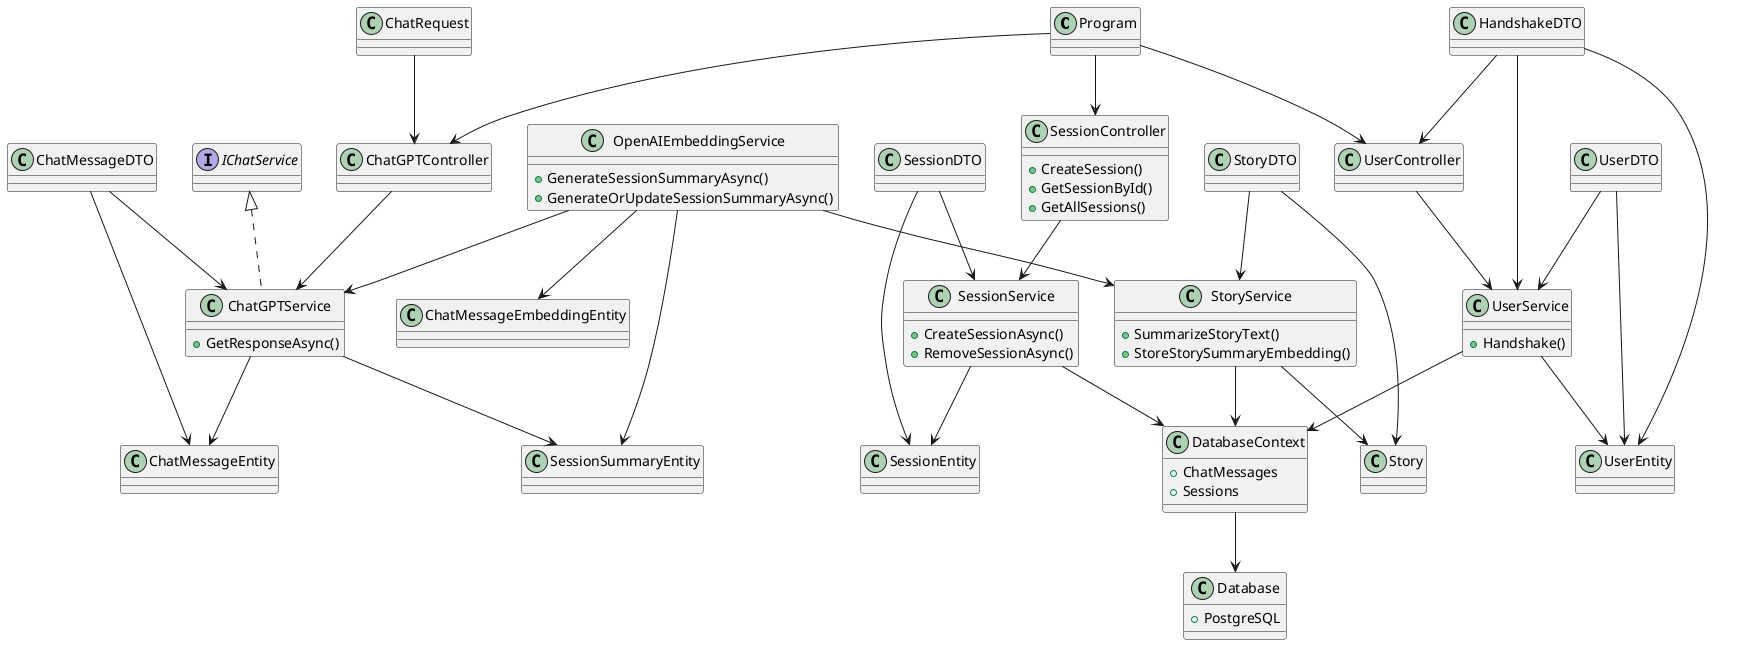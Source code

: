 ﻿@startuml

' Define Controllers at the top
class Program
class ChatGPTController
class SessionController {
    +CreateSession()
    +GetSessionById()
    +GetAllSessions()
}
class UserController

' Define DAO (Database Access Layer)
class DatabaseContext {
    +ChatMessages
    +Sessions
}


' Define Interface
interface IChatService

' Define Models - DTOs (Data Transfer Objects)
class ChatMessageDTO
class HandshakeDTO
class SessionDTO
class StoryDTO
class UserDTO

' Define Models - Entities (Database Models)
class ChatMessageEmbeddingEntity
class ChatMessageEntity
class SessionEntity
class SessionSummaryEntity
class Story
class UserEntity

' Define Services (Business Logic Layer)
class ChatGPTService {
    +GetResponseAsync()
}
class OpenAIEmbeddingService {
    +GenerateSessionSummaryAsync()
    +GenerateOrUpdateSessionSummaryAsync()
}
class SessionService {
    +CreateSessionAsync()
    +RemoveSessionAsync()
}
class StoryService {
    +SummarizeStoryText()
    +StoreStorySummaryEmbedding()
}
class UserService {
    +Handshake()
}

' Define Database at the bottom
class Database {
    +PostgreSQL 
}

' Interface Implementation (Service Dependencies)
IChatService <|.. ChatGPTService


' Relationships between Controllers and Services
Program --> ChatGPTController
Program --> SessionController
Program --> UserController

ChatGPTController --> ChatGPTService
SessionController --> SessionService
UserController --> UserService

' Relationships between Services and DAO
SessionService --> DatabaseContext
StoryService --> DatabaseContext
UserService --> DatabaseContext
OpenAIEmbeddingService --> ChatGPTService
OpenAIEmbeddingService --> StoryService

DatabaseContext --> Database

' DTOs to Services Mapping
ChatMessageDTO --> ChatGPTService
SessionDTO --> SessionService
StoryDTO --> StoryService
UserDTO --> UserService

' Entities to Services Mapping
ChatGPTService --> ChatMessageEntity
SessionService --> SessionEntity
StoryService --> Story
UserService --> UserEntity
OpenAIEmbeddingService --> ChatMessageEmbeddingEntity
OpenAIEmbeddingService --> SessionSummaryEntity
ChatGPTService --> SessionSummaryEntity

' DTO to Entity Conversion
ChatMessageDTO --> ChatMessageEntity
SessionDTO --> SessionEntity
StoryDTO --> Story
UserDTO --> UserEntity

' Handshake Process
HandshakeDTO --> UserController
HandshakeDTO --> UserService
HandshakeDTO --> UserEntity

' Chat Request Flow
ChatRequest --> ChatGPTController

@enduml
